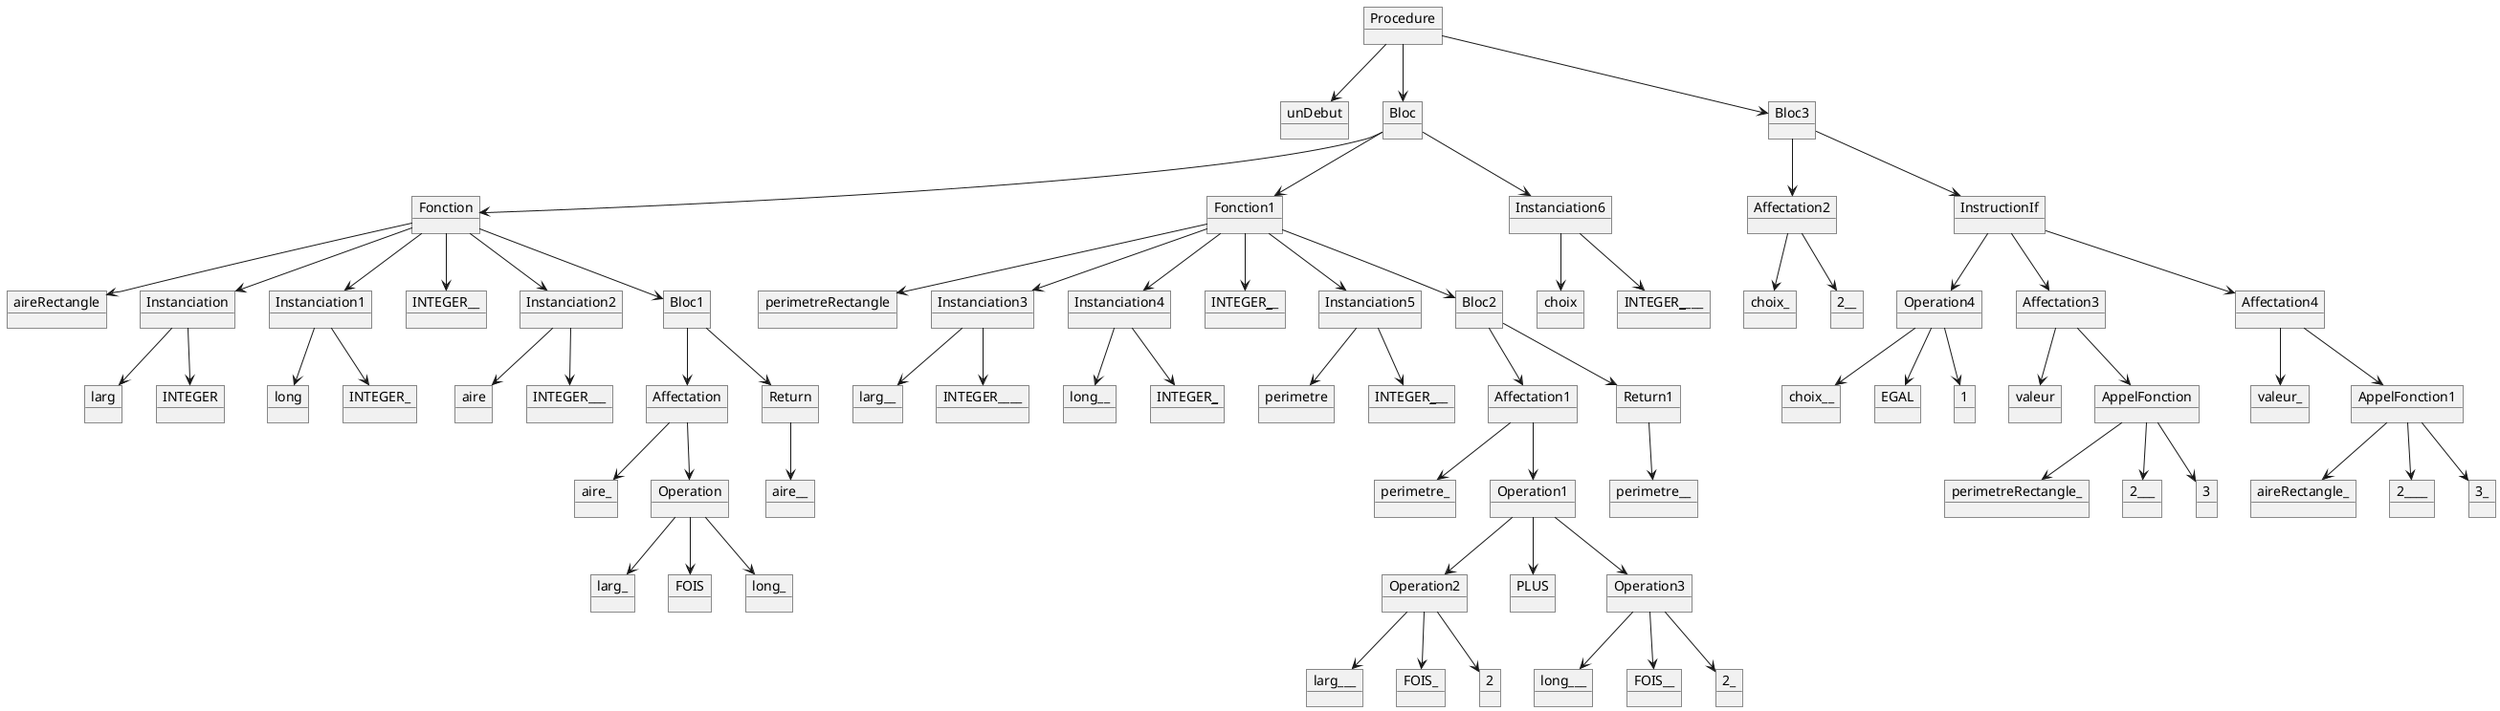 @startuml ArbreSyntaxique
object Procedure
object unDebut
object Bloc
object Bloc3
object Fonction
object Fonction1
object Instanciation6
object Affectation2
object InstructionIf
object aireRectangle
object Instanciation
object Instanciation1
object INTEGER__
object Instanciation2
object Bloc1
object perimetreRectangle
object Instanciation3
object Instanciation4
object INTEGER______
object Instanciation5
object Bloc2
object choix
object INTEGER________
object choix_
object 2__
object Operation4
object Affectation3
object Affectation4
object larg
object INTEGER
object long
object INTEGER_
object aire
object INTEGER___
object Affectation
object Return
object larg__
object INTEGER____
object long__
object INTEGER_____
object perimetre
object INTEGER_______
object Affectation1
object Return1
object choix__
object EGAL
object 1
object valeur
object AppelFonction
object valeur_
object AppelFonction1
object aire_
object Operation
object aire__
object perimetre_
object Operation1
object perimetre__
object perimetreRectangle_
object 2___
object 3
object aireRectangle_
object 2____
object 3_
object larg_
object FOIS
object long_
object Operation2
object PLUS
object Operation3
object larg___
object FOIS_
object 2
object long___
object FOIS__
object 2_
Procedure -down-> unDebut
Procedure -down-> Bloc
Procedure -down-> Bloc3
Bloc -down-> Fonction
Bloc -down-> Fonction1
Bloc -down-> Instanciation6
Bloc3 -down-> Affectation2
Bloc3 -down-> InstructionIf
Fonction -down-> aireRectangle
Fonction -down-> Instanciation
Fonction -down-> Instanciation1
Fonction -down-> INTEGER__
Fonction -down-> Instanciation2
Fonction -down-> Bloc1
Fonction1 -down-> perimetreRectangle
Fonction1 -down-> Instanciation3
Fonction1 -down-> Instanciation4
Fonction1 -down-> INTEGER______
Fonction1 -down-> Instanciation5
Fonction1 -down-> Bloc2
Instanciation6 -down-> choix
Instanciation6 -down-> INTEGER________
Affectation2 -down-> choix_
Affectation2 -down-> 2__
InstructionIf -down-> Operation4
InstructionIf -down-> Affectation3
InstructionIf -down-> Affectation4
Instanciation -down-> larg
Instanciation -down-> INTEGER
Instanciation1 -down-> long
Instanciation1 -down-> INTEGER_
Instanciation2 -down-> aire
Instanciation2 -down-> INTEGER___
Bloc1 -down-> Affectation
Bloc1 -down-> Return
Instanciation3 -down-> larg__
Instanciation3 -down-> INTEGER____
Instanciation4 -down-> long__
Instanciation4 -down-> INTEGER_____
Instanciation5 -down-> perimetre
Instanciation5 -down-> INTEGER_______
Bloc2 -down-> Affectation1
Bloc2 -down-> Return1
Operation4 -down-> choix__
Operation4 -down-> EGAL
Operation4 -down-> 1
Affectation3 -down-> valeur
Affectation3 -down-> AppelFonction
Affectation4 -down-> valeur_
Affectation4 -down-> AppelFonction1
Affectation -down-> aire_
Affectation -down-> Operation
Return -down-> aire__
Affectation1 -down-> perimetre_
Affectation1 -down-> Operation1
Return1 -down-> perimetre__
AppelFonction -down-> perimetreRectangle_
AppelFonction -down-> 2___
AppelFonction -down-> 3
AppelFonction1 -down-> aireRectangle_
AppelFonction1 -down-> 2____
AppelFonction1 -down-> 3_
Operation -down-> larg_
Operation -down-> FOIS
Operation -down-> long_
Operation1 -down-> Operation2
Operation1 -down-> PLUS
Operation1 -down-> Operation3
Operation2 -down-> larg___
Operation2 -down-> FOIS_
Operation2 -down-> 2
Operation3 -down-> long___
Operation3 -down-> FOIS__
Operation3 -down-> 2_
@enduml
